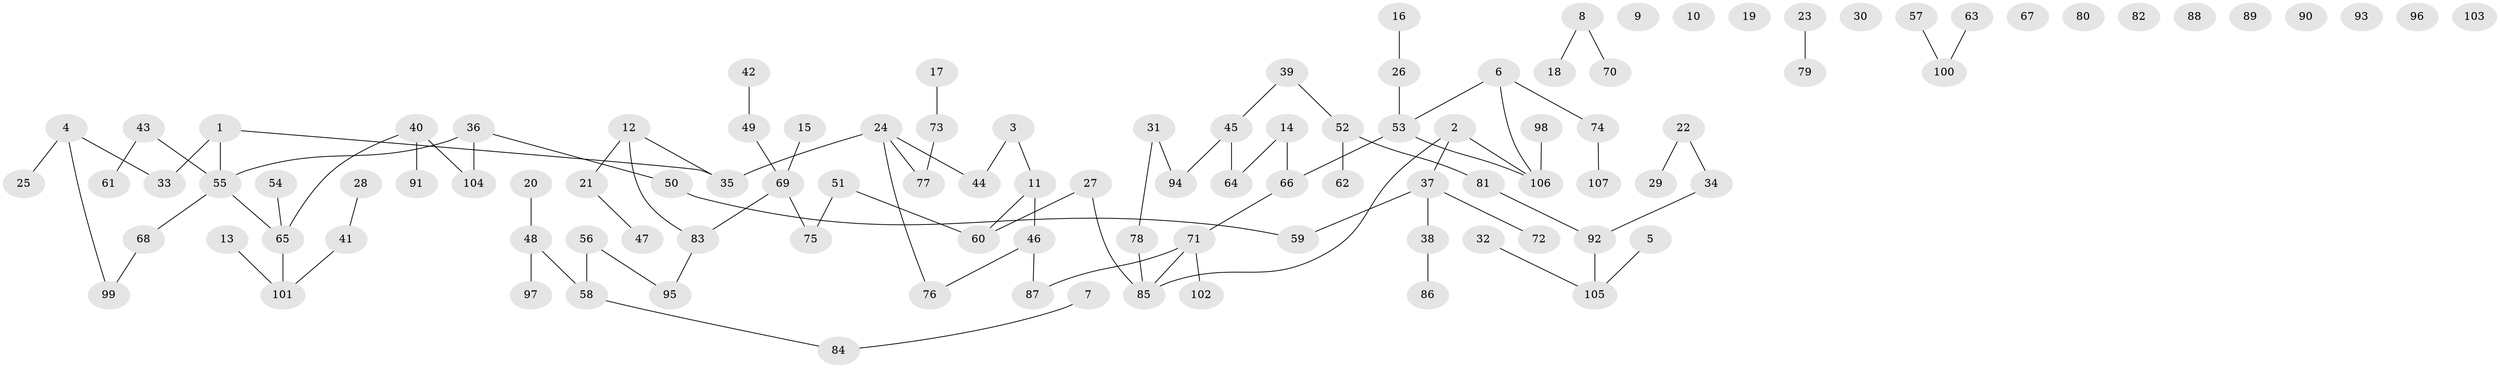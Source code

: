 // coarse degree distribution, {6: 0.014285714285714285, 5: 0.05714285714285714, 3: 0.14285714285714285, 2: 0.17142857142857143, 1: 0.34285714285714286, 0: 0.2, 4: 0.07142857142857142}
// Generated by graph-tools (version 1.1) at 2025/41/03/06/25 10:41:23]
// undirected, 107 vertices, 99 edges
graph export_dot {
graph [start="1"]
  node [color=gray90,style=filled];
  1;
  2;
  3;
  4;
  5;
  6;
  7;
  8;
  9;
  10;
  11;
  12;
  13;
  14;
  15;
  16;
  17;
  18;
  19;
  20;
  21;
  22;
  23;
  24;
  25;
  26;
  27;
  28;
  29;
  30;
  31;
  32;
  33;
  34;
  35;
  36;
  37;
  38;
  39;
  40;
  41;
  42;
  43;
  44;
  45;
  46;
  47;
  48;
  49;
  50;
  51;
  52;
  53;
  54;
  55;
  56;
  57;
  58;
  59;
  60;
  61;
  62;
  63;
  64;
  65;
  66;
  67;
  68;
  69;
  70;
  71;
  72;
  73;
  74;
  75;
  76;
  77;
  78;
  79;
  80;
  81;
  82;
  83;
  84;
  85;
  86;
  87;
  88;
  89;
  90;
  91;
  92;
  93;
  94;
  95;
  96;
  97;
  98;
  99;
  100;
  101;
  102;
  103;
  104;
  105;
  106;
  107;
  1 -- 33;
  1 -- 35;
  1 -- 55;
  2 -- 37;
  2 -- 85;
  2 -- 106;
  3 -- 11;
  3 -- 44;
  4 -- 25;
  4 -- 33;
  4 -- 99;
  5 -- 105;
  6 -- 53;
  6 -- 74;
  6 -- 106;
  7 -- 84;
  8 -- 18;
  8 -- 70;
  11 -- 46;
  11 -- 60;
  12 -- 21;
  12 -- 35;
  12 -- 83;
  13 -- 101;
  14 -- 64;
  14 -- 66;
  15 -- 69;
  16 -- 26;
  17 -- 73;
  20 -- 48;
  21 -- 47;
  22 -- 29;
  22 -- 34;
  23 -- 79;
  24 -- 35;
  24 -- 44;
  24 -- 76;
  24 -- 77;
  26 -- 53;
  27 -- 60;
  27 -- 85;
  28 -- 41;
  31 -- 78;
  31 -- 94;
  32 -- 105;
  34 -- 92;
  36 -- 50;
  36 -- 55;
  36 -- 104;
  37 -- 38;
  37 -- 59;
  37 -- 72;
  38 -- 86;
  39 -- 45;
  39 -- 52;
  40 -- 65;
  40 -- 91;
  40 -- 104;
  41 -- 101;
  42 -- 49;
  43 -- 55;
  43 -- 61;
  45 -- 64;
  45 -- 94;
  46 -- 76;
  46 -- 87;
  48 -- 58;
  48 -- 97;
  49 -- 69;
  50 -- 59;
  51 -- 60;
  51 -- 75;
  52 -- 62;
  52 -- 81;
  53 -- 66;
  53 -- 106;
  54 -- 65;
  55 -- 65;
  55 -- 68;
  56 -- 58;
  56 -- 95;
  57 -- 100;
  58 -- 84;
  63 -- 100;
  65 -- 101;
  66 -- 71;
  68 -- 99;
  69 -- 75;
  69 -- 83;
  71 -- 85;
  71 -- 87;
  71 -- 102;
  73 -- 77;
  74 -- 107;
  78 -- 85;
  81 -- 92;
  83 -- 95;
  92 -- 105;
  98 -- 106;
}
